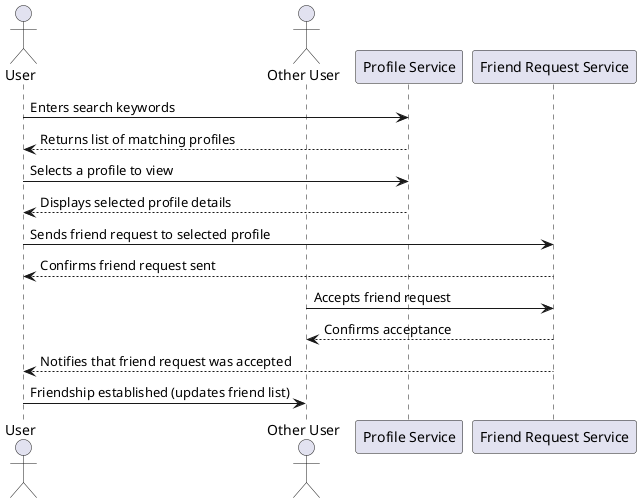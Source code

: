 @startuml
actor User
actor "Other User" as Friend

participant "Profile Service" as PS
participant "Friend Request Service" as FRS

User -> PS: Enters search keywords
PS --> User: Returns list of matching profiles
User -> PS: Selects a profile to view
PS --> User: Displays selected profile details
User -> FRS: Sends friend request to selected profile
FRS --> User: Confirms friend request sent
Friend -> FRS: Accepts friend request
FRS --> Friend: Confirms acceptance
FRS --> User: Notifies that friend request was accepted
User -> Friend: Friendship established (updates friend list)
@enduml

